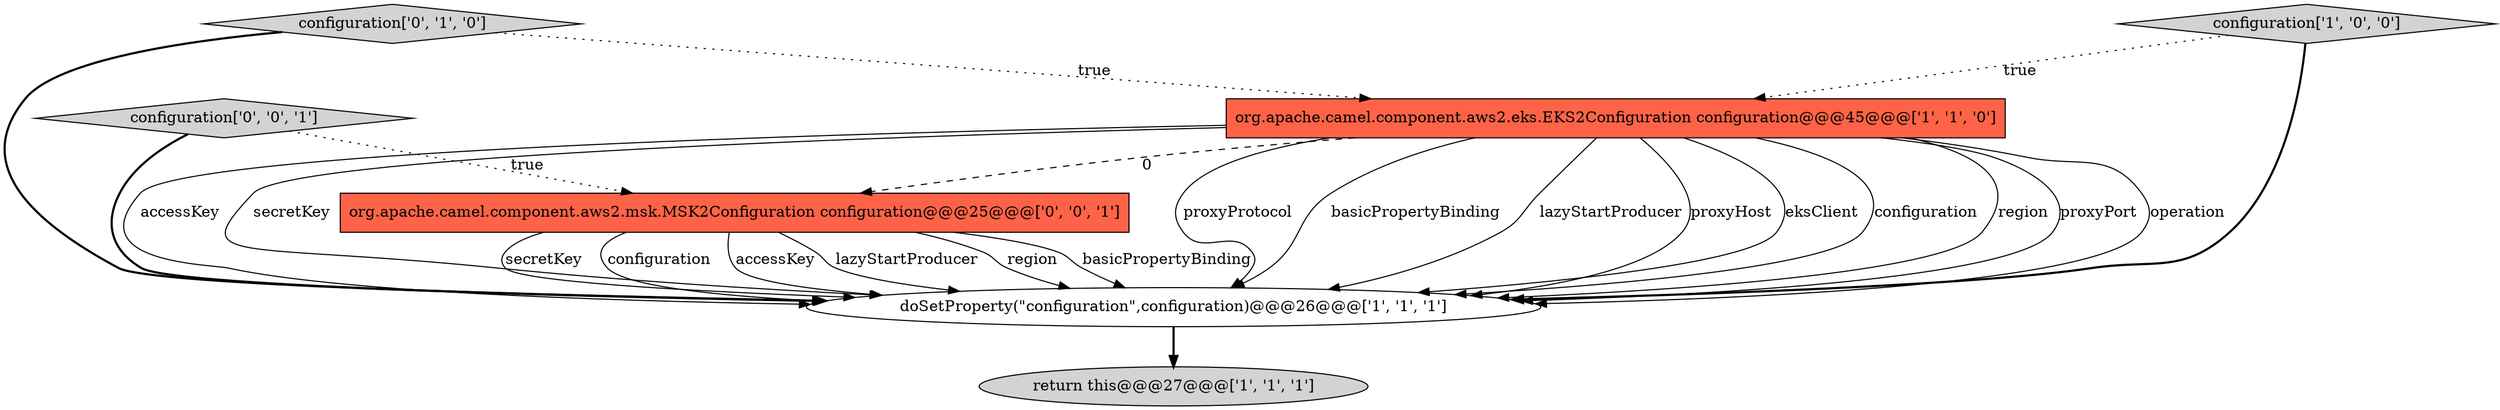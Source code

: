digraph {
1 [style = filled, label = "return this@@@27@@@['1', '1', '1']", fillcolor = lightgray, shape = ellipse image = "AAA0AAABBB1BBB"];
5 [style = filled, label = "org.apache.camel.component.aws2.msk.MSK2Configuration configuration@@@25@@@['0', '0', '1']", fillcolor = tomato, shape = box image = "AAA0AAABBB3BBB"];
3 [style = filled, label = "doSetProperty(\"configuration\",configuration)@@@26@@@['1', '1', '1']", fillcolor = white, shape = ellipse image = "AAA0AAABBB1BBB"];
6 [style = filled, label = "configuration['0', '0', '1']", fillcolor = lightgray, shape = diamond image = "AAA0AAABBB3BBB"];
4 [style = filled, label = "configuration['0', '1', '0']", fillcolor = lightgray, shape = diamond image = "AAA0AAABBB2BBB"];
0 [style = filled, label = "configuration['1', '0', '0']", fillcolor = lightgray, shape = diamond image = "AAA0AAABBB1BBB"];
2 [style = filled, label = "org.apache.camel.component.aws2.eks.EKS2Configuration configuration@@@45@@@['1', '1', '0']", fillcolor = tomato, shape = box image = "AAA0AAABBB1BBB"];
0->3 [style = bold, label=""];
6->3 [style = bold, label=""];
4->3 [style = bold, label=""];
2->3 [style = solid, label="proxyProtocol"];
5->3 [style = solid, label="region"];
3->1 [style = bold, label=""];
5->3 [style = solid, label="basicPropertyBinding"];
2->3 [style = solid, label="basicPropertyBinding"];
5->3 [style = solid, label="secretKey"];
2->3 [style = solid, label="lazyStartProducer"];
2->3 [style = solid, label="proxyHost"];
5->3 [style = solid, label="configuration"];
2->3 [style = solid, label="eksClient"];
2->3 [style = solid, label="configuration"];
2->5 [style = dashed, label="0"];
5->3 [style = solid, label="accessKey"];
2->3 [style = solid, label="region"];
2->3 [style = solid, label="proxyPort"];
2->3 [style = solid, label="operation"];
0->2 [style = dotted, label="true"];
5->3 [style = solid, label="lazyStartProducer"];
2->3 [style = solid, label="accessKey"];
4->2 [style = dotted, label="true"];
6->5 [style = dotted, label="true"];
2->3 [style = solid, label="secretKey"];
}

